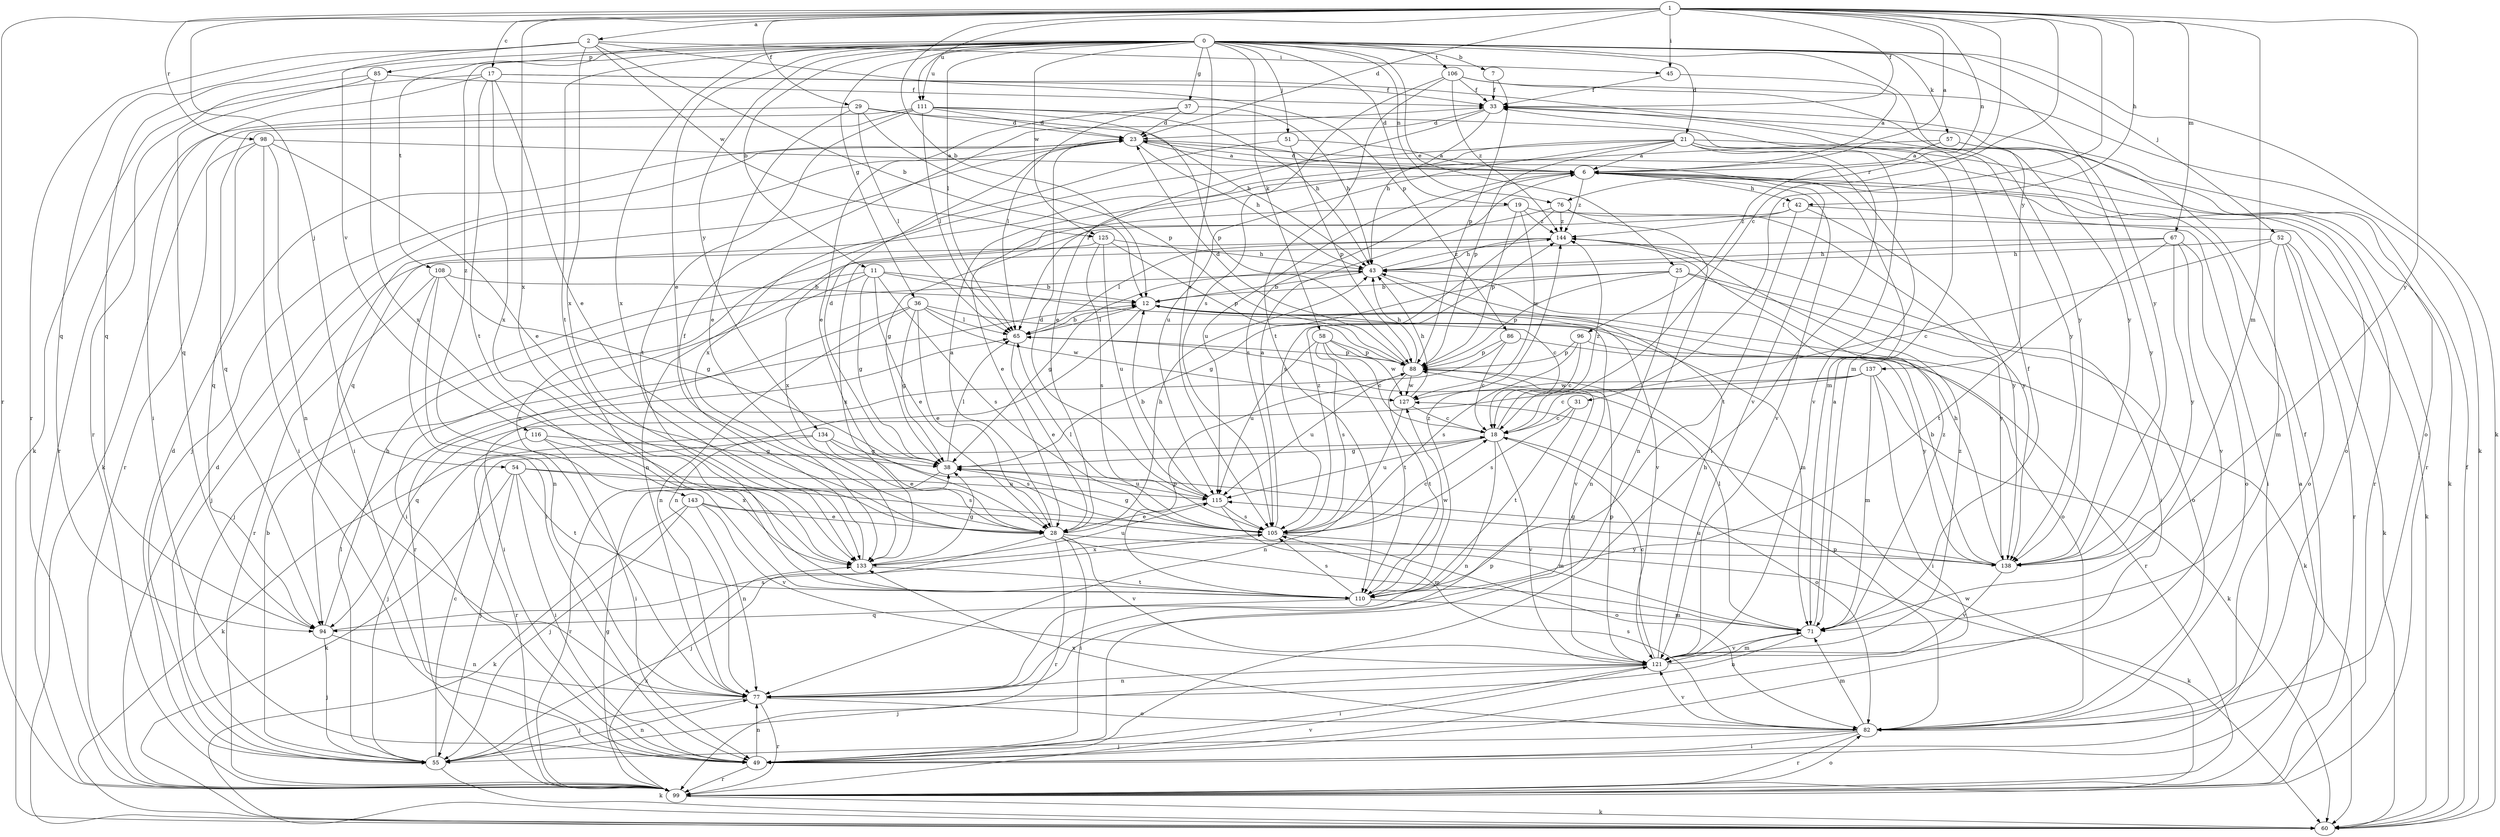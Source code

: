 strict digraph  {
0;
1;
2;
6;
7;
11;
12;
17;
18;
19;
21;
23;
25;
28;
29;
31;
33;
36;
37;
38;
42;
43;
45;
49;
51;
52;
54;
55;
57;
58;
60;
65;
67;
71;
76;
77;
82;
85;
86;
88;
94;
96;
98;
99;
105;
106;
108;
110;
111;
115;
116;
121;
125;
127;
133;
134;
137;
138;
143;
144;
0 -> 7  [label=b];
0 -> 11  [label=b];
0 -> 19  [label=d];
0 -> 21  [label=d];
0 -> 25  [label=e];
0 -> 28  [label=e];
0 -> 36  [label=g];
0 -> 37  [label=g];
0 -> 51  [label=j];
0 -> 52  [label=j];
0 -> 57  [label=k];
0 -> 58  [label=k];
0 -> 60  [label=k];
0 -> 65  [label=l];
0 -> 76  [label=n];
0 -> 85  [label=p];
0 -> 94  [label=q];
0 -> 105  [label=s];
0 -> 106  [label=t];
0 -> 108  [label=t];
0 -> 110  [label=t];
0 -> 111  [label=u];
0 -> 125  [label=w];
0 -> 133  [label=x];
0 -> 134  [label=y];
0 -> 137  [label=y];
0 -> 138  [label=y];
0 -> 143  [label=z];
1 -> 2  [label=a];
1 -> 6  [label=a];
1 -> 12  [label=b];
1 -> 17  [label=c];
1 -> 18  [label=c];
1 -> 23  [label=d];
1 -> 29  [label=f];
1 -> 31  [label=f];
1 -> 33  [label=f];
1 -> 42  [label=h];
1 -> 45  [label=i];
1 -> 54  [label=j];
1 -> 67  [label=m];
1 -> 71  [label=m];
1 -> 76  [label=n];
1 -> 96  [label=r];
1 -> 98  [label=r];
1 -> 99  [label=r];
1 -> 111  [label=u];
1 -> 133  [label=x];
1 -> 138  [label=y];
2 -> 12  [label=b];
2 -> 45  [label=i];
2 -> 86  [label=p];
2 -> 94  [label=q];
2 -> 99  [label=r];
2 -> 116  [label=v];
2 -> 125  [label=w];
2 -> 133  [label=x];
6 -> 23  [label=d];
6 -> 42  [label=h];
6 -> 82  [label=o];
6 -> 99  [label=r];
6 -> 105  [label=s];
6 -> 115  [label=u];
6 -> 121  [label=v];
6 -> 144  [label=z];
7 -> 33  [label=f];
7 -> 88  [label=p];
11 -> 12  [label=b];
11 -> 18  [label=c];
11 -> 28  [label=e];
11 -> 38  [label=g];
11 -> 49  [label=i];
11 -> 55  [label=j];
11 -> 105  [label=s];
12 -> 60  [label=k];
12 -> 65  [label=l];
12 -> 77  [label=n];
12 -> 82  [label=o];
12 -> 121  [label=v];
17 -> 28  [label=e];
17 -> 33  [label=f];
17 -> 49  [label=i];
17 -> 60  [label=k];
17 -> 110  [label=t];
17 -> 133  [label=x];
17 -> 138  [label=y];
18 -> 38  [label=g];
18 -> 77  [label=n];
18 -> 82  [label=o];
18 -> 115  [label=u];
18 -> 121  [label=v];
18 -> 144  [label=z];
19 -> 28  [label=e];
19 -> 60  [label=k];
19 -> 88  [label=p];
19 -> 127  [label=w];
19 -> 144  [label=z];
21 -> 6  [label=a];
21 -> 49  [label=i];
21 -> 60  [label=k];
21 -> 65  [label=l];
21 -> 77  [label=n];
21 -> 88  [label=p];
21 -> 99  [label=r];
21 -> 115  [label=u];
21 -> 121  [label=v];
23 -> 6  [label=a];
23 -> 43  [label=h];
23 -> 49  [label=i];
23 -> 55  [label=j];
23 -> 71  [label=m];
23 -> 121  [label=v];
25 -> 12  [label=b];
25 -> 38  [label=g];
25 -> 77  [label=n];
25 -> 82  [label=o];
25 -> 88  [label=p];
25 -> 138  [label=y];
28 -> 6  [label=a];
28 -> 43  [label=h];
28 -> 49  [label=i];
28 -> 55  [label=j];
28 -> 71  [label=m];
28 -> 99  [label=r];
28 -> 121  [label=v];
28 -> 138  [label=y];
29 -> 23  [label=d];
29 -> 28  [label=e];
29 -> 43  [label=h];
29 -> 65  [label=l];
29 -> 88  [label=p];
29 -> 99  [label=r];
31 -> 18  [label=c];
31 -> 105  [label=s];
31 -> 110  [label=t];
33 -> 23  [label=d];
33 -> 28  [label=e];
33 -> 43  [label=h];
33 -> 138  [label=y];
36 -> 28  [label=e];
36 -> 38  [label=g];
36 -> 65  [label=l];
36 -> 71  [label=m];
36 -> 77  [label=n];
36 -> 99  [label=r];
36 -> 127  [label=w];
37 -> 23  [label=d];
37 -> 28  [label=e];
37 -> 43  [label=h];
37 -> 65  [label=l];
38 -> 23  [label=d];
38 -> 65  [label=l];
38 -> 99  [label=r];
38 -> 115  [label=u];
42 -> 38  [label=g];
42 -> 49  [label=i];
42 -> 110  [label=t];
42 -> 138  [label=y];
42 -> 144  [label=z];
43 -> 12  [label=b];
43 -> 38  [label=g];
43 -> 121  [label=v];
43 -> 144  [label=z];
45 -> 6  [label=a];
45 -> 33  [label=f];
49 -> 33  [label=f];
49 -> 77  [label=n];
49 -> 88  [label=p];
49 -> 99  [label=r];
51 -> 6  [label=a];
51 -> 88  [label=p];
51 -> 133  [label=x];
52 -> 18  [label=c];
52 -> 43  [label=h];
52 -> 60  [label=k];
52 -> 71  [label=m];
52 -> 82  [label=o];
52 -> 99  [label=r];
54 -> 49  [label=i];
54 -> 55  [label=j];
54 -> 60  [label=k];
54 -> 105  [label=s];
54 -> 110  [label=t];
54 -> 115  [label=u];
55 -> 12  [label=b];
55 -> 18  [label=c];
55 -> 23  [label=d];
55 -> 60  [label=k];
55 -> 65  [label=l];
55 -> 77  [label=n];
57 -> 6  [label=a];
57 -> 82  [label=o];
57 -> 94  [label=q];
57 -> 138  [label=y];
58 -> 18  [label=c];
58 -> 88  [label=p];
58 -> 105  [label=s];
58 -> 110  [label=t];
58 -> 115  [label=u];
58 -> 127  [label=w];
60 -> 33  [label=f];
65 -> 12  [label=b];
65 -> 28  [label=e];
65 -> 88  [label=p];
67 -> 43  [label=h];
67 -> 82  [label=o];
67 -> 110  [label=t];
67 -> 121  [label=v];
67 -> 133  [label=x];
67 -> 138  [label=y];
71 -> 6  [label=a];
71 -> 33  [label=f];
71 -> 65  [label=l];
71 -> 77  [label=n];
71 -> 121  [label=v];
71 -> 144  [label=z];
76 -> 77  [label=n];
76 -> 105  [label=s];
76 -> 133  [label=x];
76 -> 138  [label=y];
76 -> 144  [label=z];
77 -> 55  [label=j];
77 -> 82  [label=o];
77 -> 99  [label=r];
82 -> 49  [label=i];
82 -> 55  [label=j];
82 -> 71  [label=m];
82 -> 88  [label=p];
82 -> 99  [label=r];
82 -> 105  [label=s];
82 -> 121  [label=v];
82 -> 133  [label=x];
85 -> 33  [label=f];
85 -> 94  [label=q];
85 -> 99  [label=r];
85 -> 133  [label=x];
86 -> 18  [label=c];
86 -> 49  [label=i];
86 -> 88  [label=p];
86 -> 138  [label=y];
88 -> 23  [label=d];
88 -> 43  [label=h];
88 -> 110  [label=t];
88 -> 115  [label=u];
88 -> 127  [label=w];
94 -> 43  [label=h];
94 -> 55  [label=j];
94 -> 77  [label=n];
94 -> 105  [label=s];
96 -> 18  [label=c];
96 -> 88  [label=p];
96 -> 99  [label=r];
96 -> 105  [label=s];
98 -> 6  [label=a];
98 -> 28  [label=e];
98 -> 49  [label=i];
98 -> 77  [label=n];
98 -> 94  [label=q];
98 -> 99  [label=r];
99 -> 6  [label=a];
99 -> 23  [label=d];
99 -> 38  [label=g];
99 -> 60  [label=k];
99 -> 82  [label=o];
99 -> 121  [label=v];
99 -> 127  [label=w];
99 -> 133  [label=x];
105 -> 6  [label=a];
105 -> 18  [label=c];
105 -> 38  [label=g];
105 -> 60  [label=k];
105 -> 65  [label=l];
105 -> 133  [label=x];
105 -> 144  [label=z];
106 -> 33  [label=f];
106 -> 60  [label=k];
106 -> 105  [label=s];
106 -> 110  [label=t];
106 -> 138  [label=y];
106 -> 144  [label=z];
108 -> 12  [label=b];
108 -> 38  [label=g];
108 -> 49  [label=i];
108 -> 77  [label=n];
108 -> 99  [label=r];
110 -> 71  [label=m];
110 -> 88  [label=p];
110 -> 94  [label=q];
110 -> 105  [label=s];
110 -> 127  [label=w];
110 -> 144  [label=z];
111 -> 23  [label=d];
111 -> 43  [label=h];
111 -> 60  [label=k];
111 -> 65  [label=l];
111 -> 71  [label=m];
111 -> 88  [label=p];
111 -> 94  [label=q];
111 -> 110  [label=t];
115 -> 12  [label=b];
115 -> 23  [label=d];
115 -> 28  [label=e];
115 -> 71  [label=m];
115 -> 105  [label=s];
116 -> 38  [label=g];
116 -> 49  [label=i];
116 -> 55  [label=j];
116 -> 133  [label=x];
121 -> 18  [label=c];
121 -> 43  [label=h];
121 -> 49  [label=i];
121 -> 55  [label=j];
121 -> 71  [label=m];
121 -> 77  [label=n];
121 -> 88  [label=p];
121 -> 144  [label=z];
125 -> 43  [label=h];
125 -> 77  [label=n];
125 -> 88  [label=p];
125 -> 105  [label=s];
125 -> 115  [label=u];
127 -> 18  [label=c];
127 -> 43  [label=h];
127 -> 77  [label=n];
133 -> 33  [label=f];
133 -> 38  [label=g];
133 -> 110  [label=t];
133 -> 115  [label=u];
134 -> 28  [label=e];
134 -> 38  [label=g];
134 -> 60  [label=k];
134 -> 99  [label=r];
134 -> 105  [label=s];
137 -> 18  [label=c];
137 -> 49  [label=i];
137 -> 60  [label=k];
137 -> 71  [label=m];
137 -> 94  [label=q];
137 -> 127  [label=w];
138 -> 12  [label=b];
138 -> 38  [label=g];
138 -> 43  [label=h];
138 -> 115  [label=u];
138 -> 121  [label=v];
143 -> 28  [label=e];
143 -> 55  [label=j];
143 -> 60  [label=k];
143 -> 77  [label=n];
143 -> 82  [label=o];
143 -> 121  [label=v];
144 -> 43  [label=h];
144 -> 49  [label=i];
144 -> 55  [label=j];
144 -> 65  [label=l];
}
